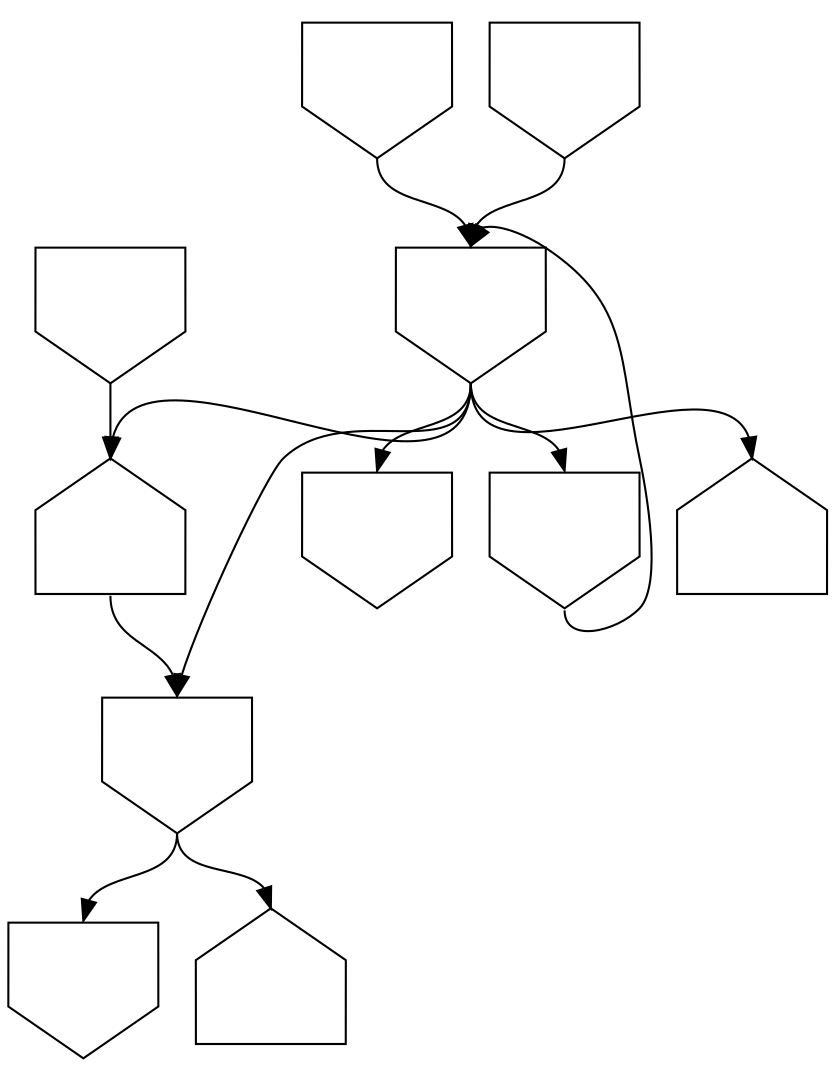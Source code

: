 digraph asm {
	edge [headport=n,tailport=s];
	13050 [label="",height=1,width=1,shape=invhouse];
	19208 [label="",height=1,width=1,shape=invhouse];
	12193 [label="",height=1,width=1,shape=house];
	712 [label="",height=1,width=1,shape=invhouse];
	3663 [label="",height=1,width=1,shape=invhouse];
	4650 [label="",height=1,width=1,shape=house];
	15250 [label="",height=1,width=1,shape=invhouse];
	7684 [label="",height=1,width=1,shape=invhouse];
	7952 [label="",height=1,width=1,shape=house];
	7117 [label="",height=1,width=1,shape=invhouse];
	11248 [label="",height=1,width=1,shape=invhouse];
	19208 -> 12193
	19208 -> 13050
	712 -> 3663
	712 -> 4650
	712 -> 7684
	712 -> 7952
	712 -> 19208
	4650 -> 19208
	15250 -> 4650
	7684 -> 712
	7117 -> 712
	11248 -> 712
}